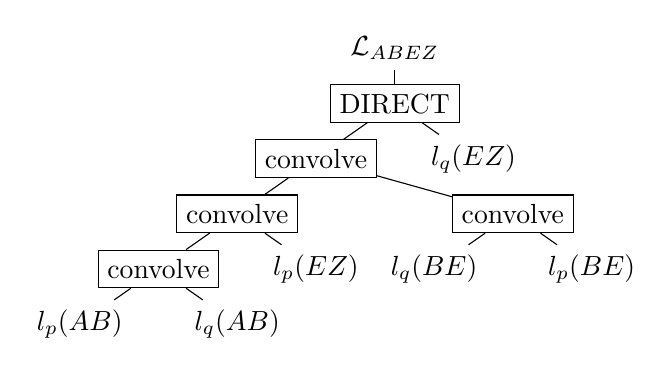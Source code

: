 \begin{tikzpicture}[
      op/.style={draw, rectangle},
      every text node part/.style={align=center}, 
      level distance=7mm,
      sibling distance=20mm
  ]
  \node {$\mathcal{L}_{ABEZ}$}
    child{node[op]{DIRECT}
      child{node[op]{convolve}
        child{node[op]{convolve}
          child{node[op]{convolve}
            child{node{$l_p(AB)$}}
            child{node{$l_q(AB)$}}
          }
          child{node{$l_p(EZ)$}}
        }
        child{node[op, xshift=1.5cm]{convolve}
          child{node{$l_q(BE)$}}
          child{node{$l_p(BE)$}}
        }
      }
      child{node{$l_q(EZ)$}}
    };



\end{tikzpicture}